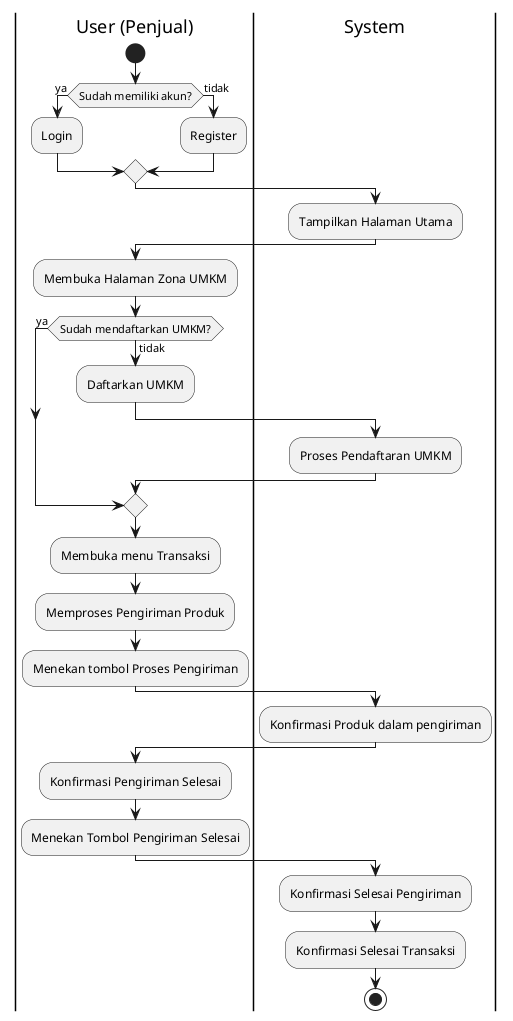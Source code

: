 @startuml

|User (Penjual)|
start
if (Sudah memiliki akun?) then (ya)
    :Login;
else (tidak)
    :Register;
endif

|System|
:Tampilkan Halaman Utama;

|User (Penjual)|
:Membuka Halaman Zona UMKM;

if (Sudah mendaftarkan UMKM?) then (ya)
else (tidak)
    :Daftarkan UMKM;
    |System|
    :Proses Pendaftaran UMKM;
endif

|User (Penjual)|
:Membuka menu Transaksi;
:Memproses Pengiriman Produk;
:Menekan tombol Proses Pengiriman;

|System|
:Konfirmasi Produk dalam pengiriman;

|User (Penjual)|
:Konfirmasi Pengiriman Selesai;
:Menekan Tombol Pengiriman Selesai;


|System|
:Konfirmasi Selesai Pengiriman;
:Konfirmasi Selesai Transaksi;
stop



@enduml